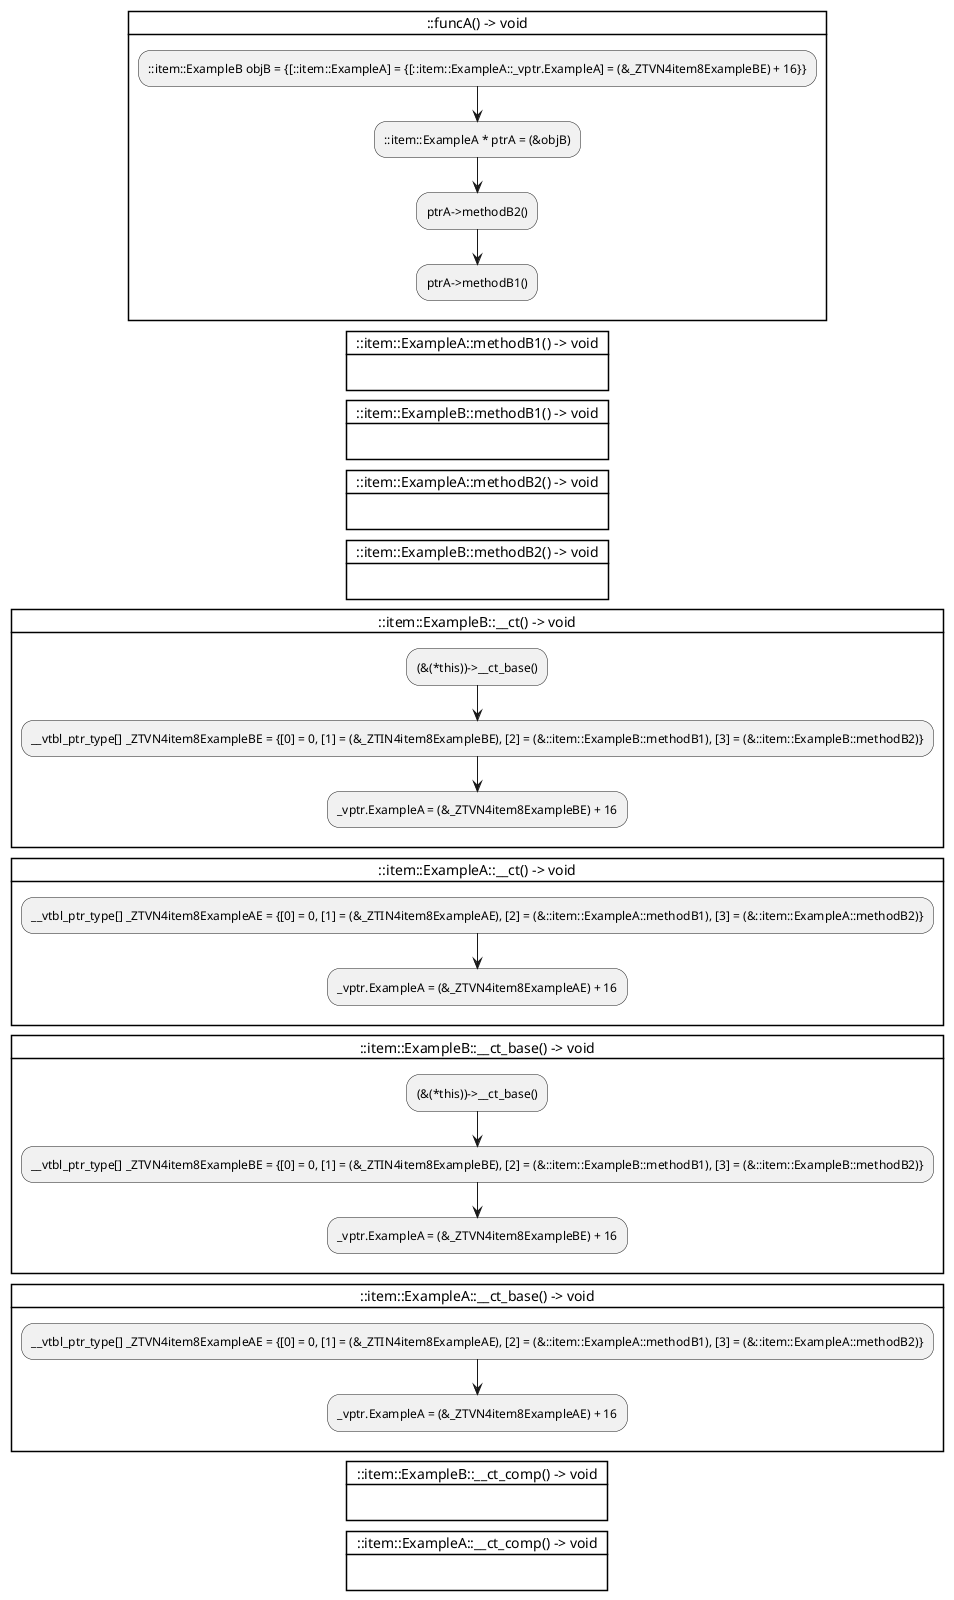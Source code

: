 @startuml

card "::funcA() -> void" {
    :::item::ExampleB objB = {[::item::ExampleA] = {[::item::ExampleA::_vptr.ExampleA] = (&_ZTVN4item8ExampleBE) + 16}};
    :::item::ExampleA * ptrA = (&objB);
    :ptrA->methodB2();
    :ptrA->methodB1();
    -[hidden]->
}

card "::item::ExampleA::methodB1() -> void" {
    -[hidden]->
}

card "::item::ExampleB::methodB1() -> void" {
    -[hidden]->
}

card "::item::ExampleA::methodB2() -> void" {
    -[hidden]->
}

card "::item::ExampleB::methodB2() -> void" {
    -[hidden]->
}

card "::item::ExampleB::__ct() -> void" {
    :(&(*this))->__ct_base();
    :__vtbl_ptr_type[] _ZTVN4item8ExampleBE = {[0] = 0, [1] = (&_ZTIN4item8ExampleBE), [2] = (&::item::ExampleB::methodB1), [3] = (&::item::ExampleB::methodB2)};
    :_vptr.ExampleA = (&_ZTVN4item8ExampleBE) + 16;
    -[hidden]->
}

card "::item::ExampleA::__ct() -> void" {
    :__vtbl_ptr_type[] _ZTVN4item8ExampleAE = {[0] = 0, [1] = (&_ZTIN4item8ExampleAE), [2] = (&::item::ExampleA::methodB1), [3] = (&::item::ExampleA::methodB2)};
    :_vptr.ExampleA = (&_ZTVN4item8ExampleAE) + 16;
    -[hidden]->
}

card "::item::ExampleB::__ct_base() -> void" {
    :(&(*this))->__ct_base();
    :__vtbl_ptr_type[] _ZTVN4item8ExampleBE = {[0] = 0, [1] = (&_ZTIN4item8ExampleBE), [2] = (&::item::ExampleB::methodB1), [3] = (&::item::ExampleB::methodB2)};
    :_vptr.ExampleA = (&_ZTVN4item8ExampleBE) + 16;
    -[hidden]->
}

card "::item::ExampleA::__ct_base() -> void" {
    :__vtbl_ptr_type[] _ZTVN4item8ExampleAE = {[0] = 0, [1] = (&_ZTIN4item8ExampleAE), [2] = (&::item::ExampleA::methodB1), [3] = (&::item::ExampleA::methodB2)};
    :_vptr.ExampleA = (&_ZTVN4item8ExampleAE) + 16;
    -[hidden]->
}

card "::item::ExampleB::__ct_comp() -> void" {
    -[hidden]->
}

card "::item::ExampleA::__ct_comp() -> void" {
    -[hidden]->
}


@enduml
